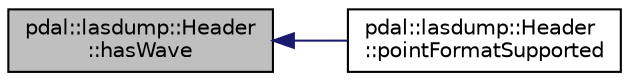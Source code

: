 digraph "pdal::lasdump::Header::hasWave"
{
  edge [fontname="Helvetica",fontsize="10",labelfontname="Helvetica",labelfontsize="10"];
  node [fontname="Helvetica",fontsize="10",shape=record];
  rankdir="LR";
  Node1 [label="pdal::lasdump::Header\l::hasWave",height=0.2,width=0.4,color="black", fillcolor="grey75", style="filled", fontcolor="black"];
  Node1 -> Node2 [dir="back",color="midnightblue",fontsize="10",style="solid",fontname="Helvetica"];
  Node2 [label="pdal::lasdump::Header\l::pointFormatSupported",height=0.2,width=0.4,color="black", fillcolor="white", style="filled",URL="$classpdal_1_1lasdump_1_1Header.html#a4847ccc7bfb534620dcfe2f10a628cbe"];
}
